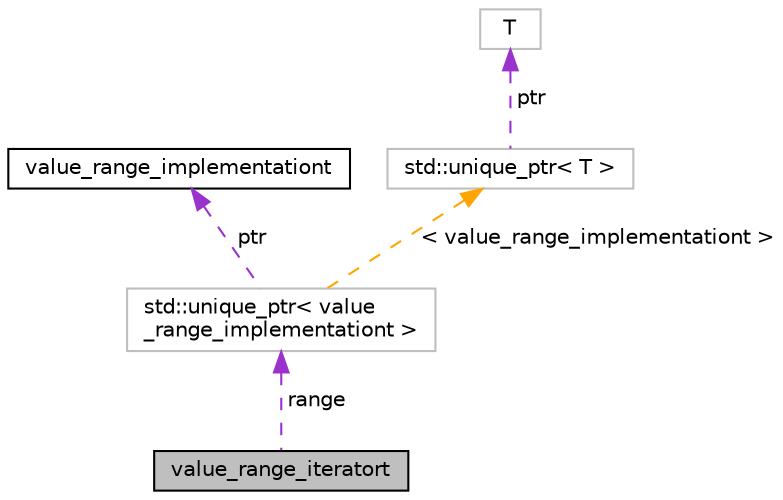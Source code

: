 digraph "value_range_iteratort"
{
 // LATEX_PDF_SIZE
  bgcolor="transparent";
  edge [fontname="Helvetica",fontsize="10",labelfontname="Helvetica",labelfontsize="10"];
  node [fontname="Helvetica",fontsize="10",shape=record];
  Node1 [label="value_range_iteratort",height=0.2,width=0.4,color="black", fillcolor="grey75", style="filled", fontcolor="black",tooltip=" "];
  Node2 -> Node1 [dir="back",color="darkorchid3",fontsize="10",style="dashed",label=" range" ,fontname="Helvetica"];
  Node2 [label="std::unique_ptr\< value\l_range_implementationt \>",height=0.2,width=0.4,color="grey75",tooltip=" "];
  Node3 -> Node2 [dir="back",color="darkorchid3",fontsize="10",style="dashed",label=" ptr" ,fontname="Helvetica"];
  Node3 [label="value_range_implementationt",height=0.2,width=0.4,color="black",URL="$classvalue__range__implementationt.html",tooltip=" "];
  Node4 -> Node2 [dir="back",color="orange",fontsize="10",style="dashed",label=" \< value_range_implementationt \>" ,fontname="Helvetica"];
  Node4 [label="std::unique_ptr\< T \>",height=0.2,width=0.4,color="grey75",tooltip="STL class."];
  Node5 -> Node4 [dir="back",color="darkorchid3",fontsize="10",style="dashed",label=" ptr" ,fontname="Helvetica"];
  Node5 [label="T",height=0.2,width=0.4,color="grey75",tooltip=" "];
}
